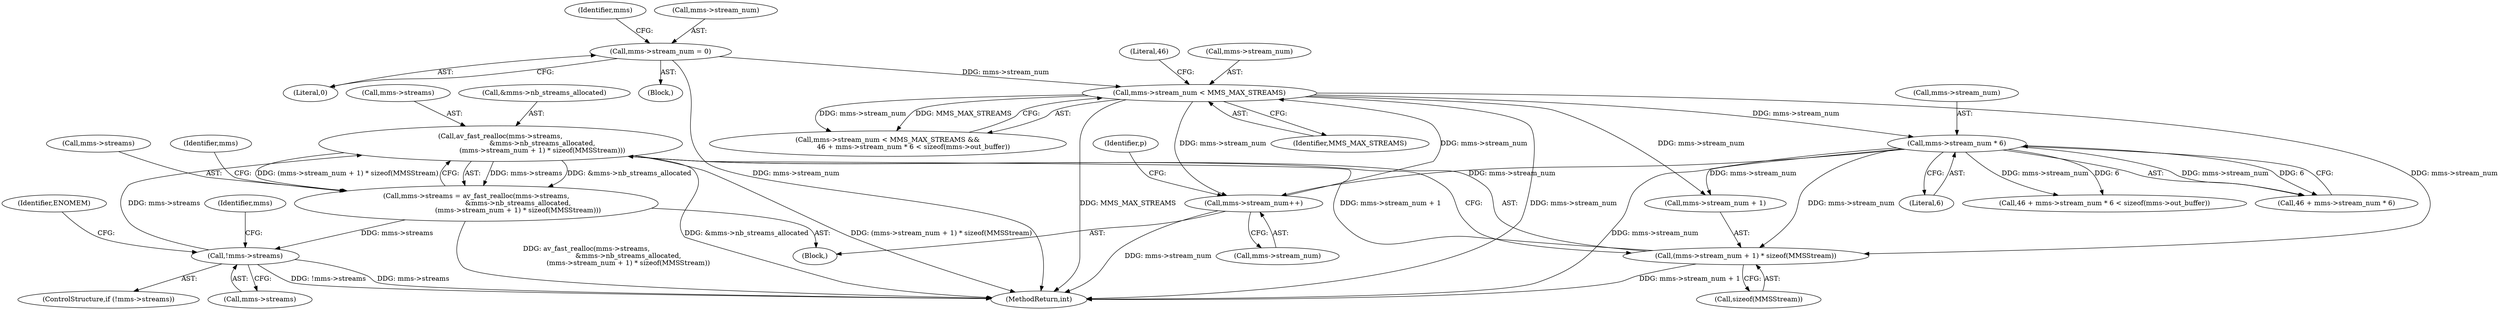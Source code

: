 digraph "0_FFmpeg_cced03dd667a5df6df8fd40d8de0bff477ee02e8@API" {
"1000332" [label="(Call,av_fast_realloc(mms->streams,\n                                       &mms->nb_streams_allocated,\n                                       (mms->stream_num + 1) * sizeof(MMSStream)))"];
"1000349" [label="(Call,!mms->streams)"];
"1000328" [label="(Call,mms->streams = av_fast_realloc(mms->streams,\n                                       &mms->nb_streams_allocated,\n                                       (mms->stream_num + 1) * sizeof(MMSStream)))"];
"1000332" [label="(Call,av_fast_realloc(mms->streams,\n                                       &mms->nb_streams_allocated,\n                                       (mms->stream_num + 1) * sizeof(MMSStream)))"];
"1000340" [label="(Call,(mms->stream_num + 1) * sizeof(MMSStream))"];
"1000310" [label="(Call,mms->stream_num < MMS_MAX_STREAMS)"];
"1000367" [label="(Call,mms->stream_num++)"];
"1000318" [label="(Call,mms->stream_num * 6)"];
"1000118" [label="(Call,mms->stream_num = 0)"];
"1000108" [label="(Block,)"];
"1000368" [label="(Call,mms->stream_num)"];
"1000355" [label="(Identifier,ENOMEM)"];
"1000332" [label="(Call,av_fast_realloc(mms->streams,\n                                       &mms->nb_streams_allocated,\n                                       (mms->stream_num + 1) * sizeof(MMSStream)))"];
"1000340" [label="(Call,(mms->stream_num + 1) * sizeof(MMSStream))"];
"1000315" [label="(Call,46 + mms->stream_num * 6 < sizeof(mms->out_buffer))"];
"1000333" [label="(Call,mms->streams)"];
"1000127" [label="(Identifier,mms)"];
"1000119" [label="(Call,mms->stream_num)"];
"1000311" [label="(Call,mms->stream_num)"];
"1000118" [label="(Call,mms->stream_num = 0)"];
"1000319" [label="(Call,mms->stream_num)"];
"1000328" [label="(Call,mms->streams = av_fast_realloc(mms->streams,\n                                       &mms->nb_streams_allocated,\n                                       (mms->stream_num + 1) * sizeof(MMSStream)))"];
"1000520" [label="(Identifier,p)"];
"1000346" [label="(Call,sizeof(MMSStream))"];
"1000322" [label="(Literal,6)"];
"1000318" [label="(Call,mms->stream_num * 6)"];
"1000367" [label="(Call,mms->stream_num++)"];
"1000349" [label="(Call,!mms->streams)"];
"1000524" [label="(MethodReturn,int)"];
"1000350" [label="(Call,mms->streams)"];
"1000310" [label="(Call,mms->stream_num < MMS_MAX_STREAMS)"];
"1000348" [label="(ControlStructure,if (!mms->streams))"];
"1000360" [label="(Identifier,mms)"];
"1000336" [label="(Call,&mms->nb_streams_allocated)"];
"1000317" [label="(Literal,46)"];
"1000341" [label="(Call,mms->stream_num + 1)"];
"1000329" [label="(Call,mms->streams)"];
"1000351" [label="(Identifier,mms)"];
"1000316" [label="(Call,46 + mms->stream_num * 6)"];
"1000122" [label="(Literal,0)"];
"1000309" [label="(Call,mms->stream_num < MMS_MAX_STREAMS &&\n                        46 + mms->stream_num * 6 < sizeof(mms->out_buffer))"];
"1000314" [label="(Identifier,MMS_MAX_STREAMS)"];
"1000327" [label="(Block,)"];
"1000332" -> "1000328"  [label="AST: "];
"1000332" -> "1000340"  [label="CFG: "];
"1000333" -> "1000332"  [label="AST: "];
"1000336" -> "1000332"  [label="AST: "];
"1000340" -> "1000332"  [label="AST: "];
"1000328" -> "1000332"  [label="CFG: "];
"1000332" -> "1000524"  [label="DDG: &mms->nb_streams_allocated"];
"1000332" -> "1000524"  [label="DDG: (mms->stream_num + 1) * sizeof(MMSStream)"];
"1000332" -> "1000328"  [label="DDG: mms->streams"];
"1000332" -> "1000328"  [label="DDG: &mms->nb_streams_allocated"];
"1000332" -> "1000328"  [label="DDG: (mms->stream_num + 1) * sizeof(MMSStream)"];
"1000349" -> "1000332"  [label="DDG: mms->streams"];
"1000340" -> "1000332"  [label="DDG: mms->stream_num + 1"];
"1000349" -> "1000348"  [label="AST: "];
"1000349" -> "1000350"  [label="CFG: "];
"1000350" -> "1000349"  [label="AST: "];
"1000355" -> "1000349"  [label="CFG: "];
"1000360" -> "1000349"  [label="CFG: "];
"1000349" -> "1000524"  [label="DDG: !mms->streams"];
"1000349" -> "1000524"  [label="DDG: mms->streams"];
"1000328" -> "1000349"  [label="DDG: mms->streams"];
"1000328" -> "1000327"  [label="AST: "];
"1000329" -> "1000328"  [label="AST: "];
"1000351" -> "1000328"  [label="CFG: "];
"1000328" -> "1000524"  [label="DDG: av_fast_realloc(mms->streams,\n                                       &mms->nb_streams_allocated,\n                                       (mms->stream_num + 1) * sizeof(MMSStream))"];
"1000340" -> "1000346"  [label="CFG: "];
"1000341" -> "1000340"  [label="AST: "];
"1000346" -> "1000340"  [label="AST: "];
"1000340" -> "1000524"  [label="DDG: mms->stream_num + 1"];
"1000310" -> "1000340"  [label="DDG: mms->stream_num"];
"1000318" -> "1000340"  [label="DDG: mms->stream_num"];
"1000310" -> "1000309"  [label="AST: "];
"1000310" -> "1000314"  [label="CFG: "];
"1000311" -> "1000310"  [label="AST: "];
"1000314" -> "1000310"  [label="AST: "];
"1000317" -> "1000310"  [label="CFG: "];
"1000309" -> "1000310"  [label="CFG: "];
"1000310" -> "1000524"  [label="DDG: mms->stream_num"];
"1000310" -> "1000524"  [label="DDG: MMS_MAX_STREAMS"];
"1000310" -> "1000309"  [label="DDG: mms->stream_num"];
"1000310" -> "1000309"  [label="DDG: MMS_MAX_STREAMS"];
"1000367" -> "1000310"  [label="DDG: mms->stream_num"];
"1000118" -> "1000310"  [label="DDG: mms->stream_num"];
"1000310" -> "1000318"  [label="DDG: mms->stream_num"];
"1000310" -> "1000341"  [label="DDG: mms->stream_num"];
"1000310" -> "1000367"  [label="DDG: mms->stream_num"];
"1000367" -> "1000327"  [label="AST: "];
"1000367" -> "1000368"  [label="CFG: "];
"1000368" -> "1000367"  [label="AST: "];
"1000520" -> "1000367"  [label="CFG: "];
"1000367" -> "1000524"  [label="DDG: mms->stream_num"];
"1000318" -> "1000367"  [label="DDG: mms->stream_num"];
"1000318" -> "1000316"  [label="AST: "];
"1000318" -> "1000322"  [label="CFG: "];
"1000319" -> "1000318"  [label="AST: "];
"1000322" -> "1000318"  [label="AST: "];
"1000316" -> "1000318"  [label="CFG: "];
"1000318" -> "1000524"  [label="DDG: mms->stream_num"];
"1000318" -> "1000315"  [label="DDG: mms->stream_num"];
"1000318" -> "1000315"  [label="DDG: 6"];
"1000318" -> "1000316"  [label="DDG: mms->stream_num"];
"1000318" -> "1000316"  [label="DDG: 6"];
"1000318" -> "1000341"  [label="DDG: mms->stream_num"];
"1000118" -> "1000108"  [label="AST: "];
"1000118" -> "1000122"  [label="CFG: "];
"1000119" -> "1000118"  [label="AST: "];
"1000122" -> "1000118"  [label="AST: "];
"1000127" -> "1000118"  [label="CFG: "];
"1000118" -> "1000524"  [label="DDG: mms->stream_num"];
}
